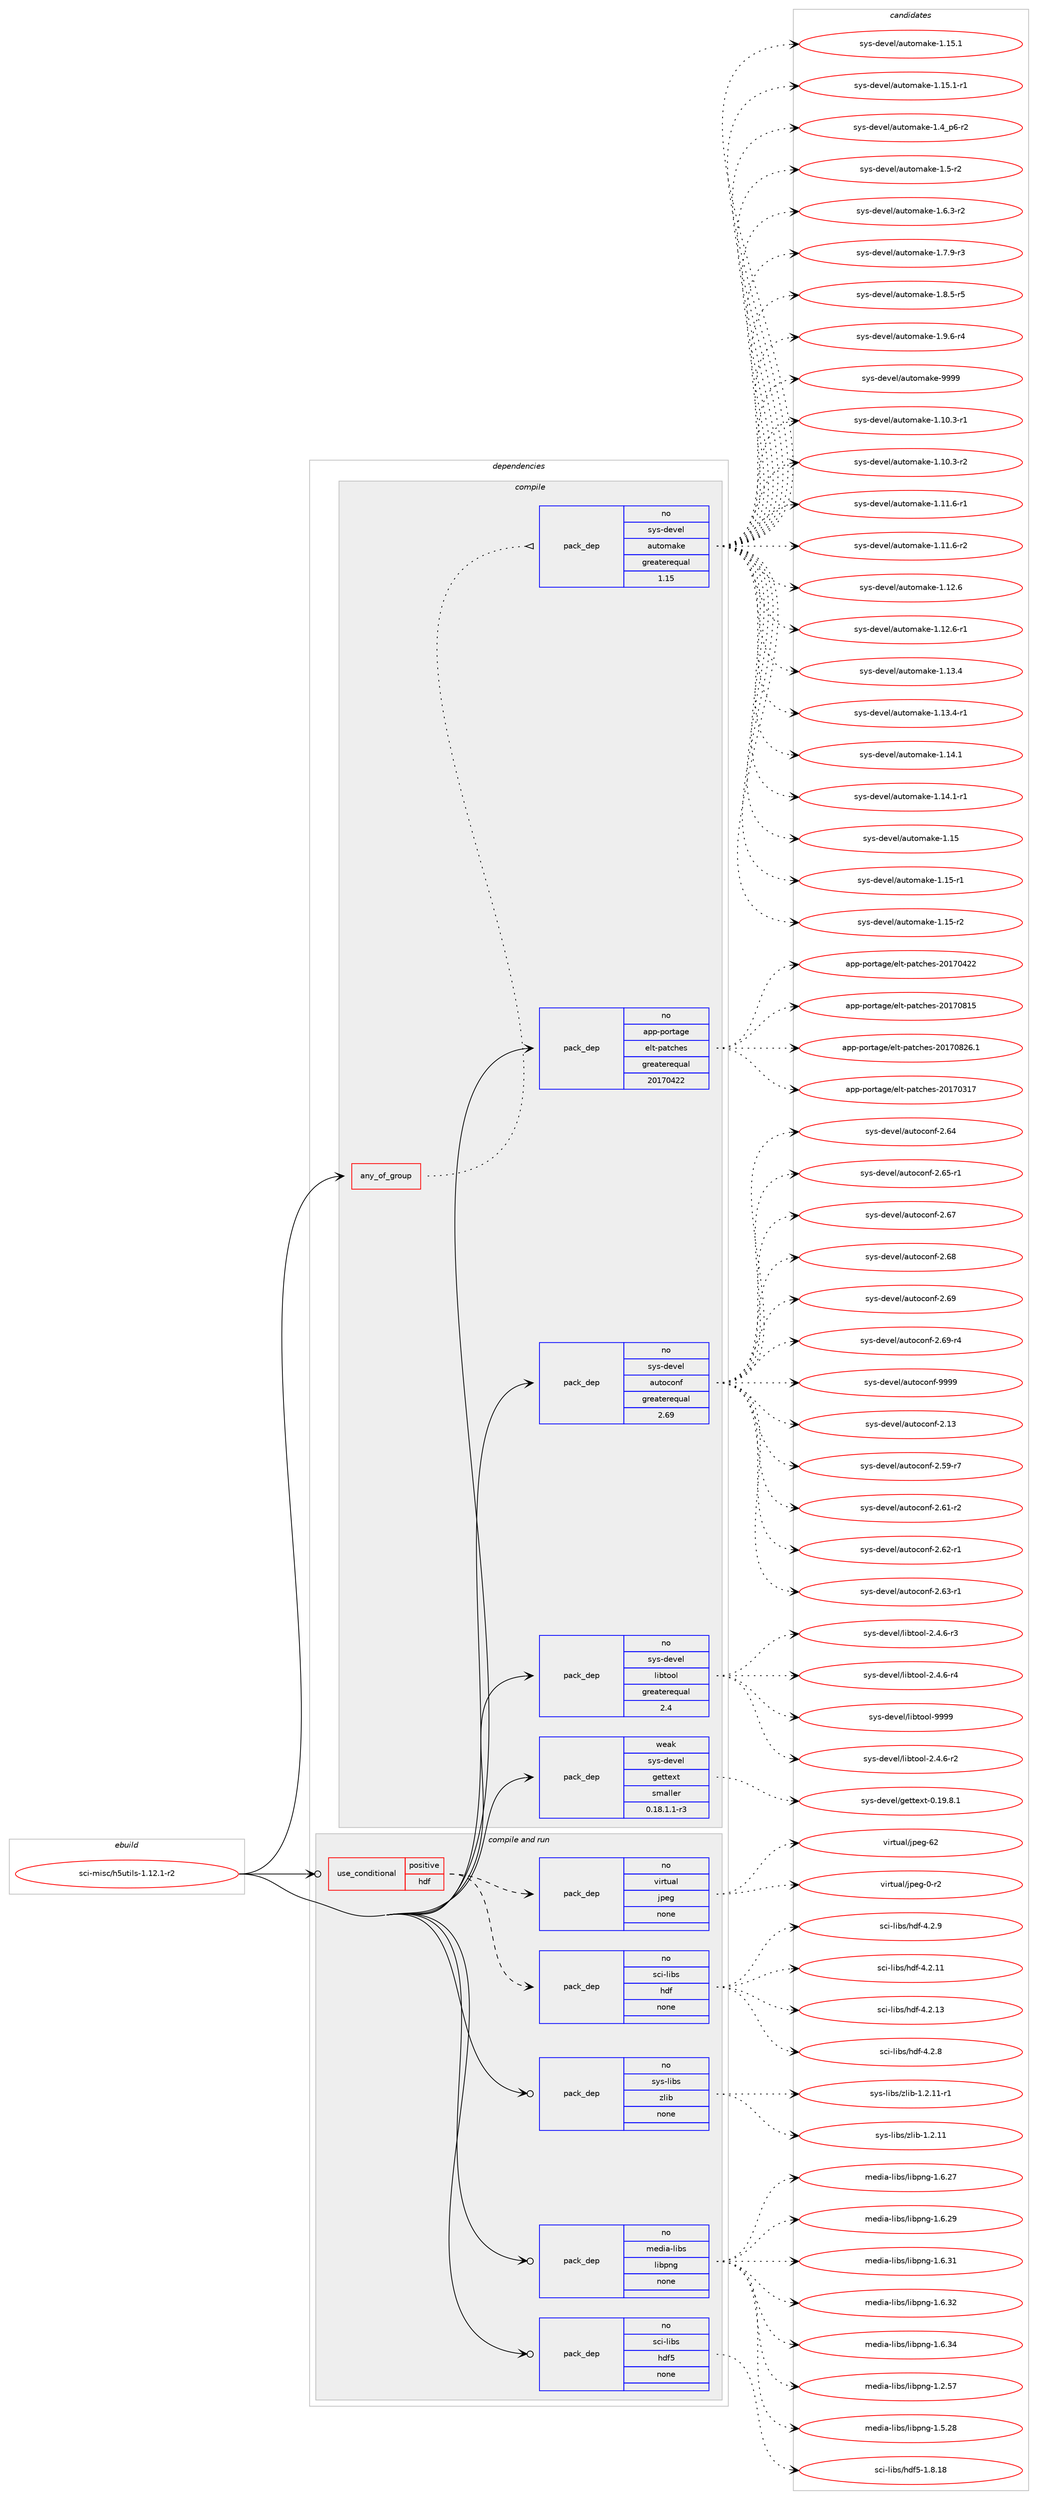 digraph prolog {

# *************
# Graph options
# *************

newrank=true;
concentrate=true;
compound=true;
graph [rankdir=LR,fontname=Helvetica,fontsize=10,ranksep=1.5];#, ranksep=2.5, nodesep=0.2];
edge  [arrowhead=vee];
node  [fontname=Helvetica,fontsize=10];

# **********
# The ebuild
# **********

subgraph cluster_leftcol {
color=gray;
rank=same;
label=<<i>ebuild</i>>;
id [label="sci-misc/h5utils-1.12.1-r2", color=red, width=4, href="../sci-misc/h5utils-1.12.1-r2.svg"];
}

# ****************
# The dependencies
# ****************

subgraph cluster_midcol {
color=gray;
label=<<i>dependencies</i>>;
subgraph cluster_compile {
fillcolor="#eeeeee";
style=filled;
label=<<i>compile</i>>;
subgraph any7752 {
dependency457211 [label=<<TABLE BORDER="0" CELLBORDER="1" CELLSPACING="0" CELLPADDING="4"><TR><TD CELLPADDING="10">any_of_group</TD></TR></TABLE>>, shape=none, color=red];subgraph pack337436 {
dependency457212 [label=<<TABLE BORDER="0" CELLBORDER="1" CELLSPACING="0" CELLPADDING="4" WIDTH="220"><TR><TD ROWSPAN="6" CELLPADDING="30">pack_dep</TD></TR><TR><TD WIDTH="110">no</TD></TR><TR><TD>sys-devel</TD></TR><TR><TD>automake</TD></TR><TR><TD>greaterequal</TD></TR><TR><TD>1.15</TD></TR></TABLE>>, shape=none, color=blue];
}
dependency457211:e -> dependency457212:w [weight=20,style="dotted",arrowhead="oinv"];
}
id:e -> dependency457211:w [weight=20,style="solid",arrowhead="vee"];
subgraph pack337437 {
dependency457213 [label=<<TABLE BORDER="0" CELLBORDER="1" CELLSPACING="0" CELLPADDING="4" WIDTH="220"><TR><TD ROWSPAN="6" CELLPADDING="30">pack_dep</TD></TR><TR><TD WIDTH="110">no</TD></TR><TR><TD>app-portage</TD></TR><TR><TD>elt-patches</TD></TR><TR><TD>greaterequal</TD></TR><TR><TD>20170422</TD></TR></TABLE>>, shape=none, color=blue];
}
id:e -> dependency457213:w [weight=20,style="solid",arrowhead="vee"];
subgraph pack337438 {
dependency457214 [label=<<TABLE BORDER="0" CELLBORDER="1" CELLSPACING="0" CELLPADDING="4" WIDTH="220"><TR><TD ROWSPAN="6" CELLPADDING="30">pack_dep</TD></TR><TR><TD WIDTH="110">no</TD></TR><TR><TD>sys-devel</TD></TR><TR><TD>autoconf</TD></TR><TR><TD>greaterequal</TD></TR><TR><TD>2.69</TD></TR></TABLE>>, shape=none, color=blue];
}
id:e -> dependency457214:w [weight=20,style="solid",arrowhead="vee"];
subgraph pack337439 {
dependency457215 [label=<<TABLE BORDER="0" CELLBORDER="1" CELLSPACING="0" CELLPADDING="4" WIDTH="220"><TR><TD ROWSPAN="6" CELLPADDING="30">pack_dep</TD></TR><TR><TD WIDTH="110">no</TD></TR><TR><TD>sys-devel</TD></TR><TR><TD>libtool</TD></TR><TR><TD>greaterequal</TD></TR><TR><TD>2.4</TD></TR></TABLE>>, shape=none, color=blue];
}
id:e -> dependency457215:w [weight=20,style="solid",arrowhead="vee"];
subgraph pack337440 {
dependency457216 [label=<<TABLE BORDER="0" CELLBORDER="1" CELLSPACING="0" CELLPADDING="4" WIDTH="220"><TR><TD ROWSPAN="6" CELLPADDING="30">pack_dep</TD></TR><TR><TD WIDTH="110">weak</TD></TR><TR><TD>sys-devel</TD></TR><TR><TD>gettext</TD></TR><TR><TD>smaller</TD></TR><TR><TD>0.18.1.1-r3</TD></TR></TABLE>>, shape=none, color=blue];
}
id:e -> dependency457216:w [weight=20,style="solid",arrowhead="vee"];
}
subgraph cluster_compileandrun {
fillcolor="#eeeeee";
style=filled;
label=<<i>compile and run</i>>;
subgraph cond111773 {
dependency457217 [label=<<TABLE BORDER="0" CELLBORDER="1" CELLSPACING="0" CELLPADDING="4"><TR><TD ROWSPAN="3" CELLPADDING="10">use_conditional</TD></TR><TR><TD>positive</TD></TR><TR><TD>hdf</TD></TR></TABLE>>, shape=none, color=red];
subgraph pack337441 {
dependency457218 [label=<<TABLE BORDER="0" CELLBORDER="1" CELLSPACING="0" CELLPADDING="4" WIDTH="220"><TR><TD ROWSPAN="6" CELLPADDING="30">pack_dep</TD></TR><TR><TD WIDTH="110">no</TD></TR><TR><TD>sci-libs</TD></TR><TR><TD>hdf</TD></TR><TR><TD>none</TD></TR><TR><TD></TD></TR></TABLE>>, shape=none, color=blue];
}
dependency457217:e -> dependency457218:w [weight=20,style="dashed",arrowhead="vee"];
subgraph pack337442 {
dependency457219 [label=<<TABLE BORDER="0" CELLBORDER="1" CELLSPACING="0" CELLPADDING="4" WIDTH="220"><TR><TD ROWSPAN="6" CELLPADDING="30">pack_dep</TD></TR><TR><TD WIDTH="110">no</TD></TR><TR><TD>virtual</TD></TR><TR><TD>jpeg</TD></TR><TR><TD>none</TD></TR><TR><TD></TD></TR></TABLE>>, shape=none, color=blue];
}
dependency457217:e -> dependency457219:w [weight=20,style="dashed",arrowhead="vee"];
}
id:e -> dependency457217:w [weight=20,style="solid",arrowhead="odotvee"];
subgraph pack337443 {
dependency457220 [label=<<TABLE BORDER="0" CELLBORDER="1" CELLSPACING="0" CELLPADDING="4" WIDTH="220"><TR><TD ROWSPAN="6" CELLPADDING="30">pack_dep</TD></TR><TR><TD WIDTH="110">no</TD></TR><TR><TD>media-libs</TD></TR><TR><TD>libpng</TD></TR><TR><TD>none</TD></TR><TR><TD></TD></TR></TABLE>>, shape=none, color=blue];
}
id:e -> dependency457220:w [weight=20,style="solid",arrowhead="odotvee"];
subgraph pack337444 {
dependency457221 [label=<<TABLE BORDER="0" CELLBORDER="1" CELLSPACING="0" CELLPADDING="4" WIDTH="220"><TR><TD ROWSPAN="6" CELLPADDING="30">pack_dep</TD></TR><TR><TD WIDTH="110">no</TD></TR><TR><TD>sci-libs</TD></TR><TR><TD>hdf5</TD></TR><TR><TD>none</TD></TR><TR><TD></TD></TR></TABLE>>, shape=none, color=blue];
}
id:e -> dependency457221:w [weight=20,style="solid",arrowhead="odotvee"];
subgraph pack337445 {
dependency457222 [label=<<TABLE BORDER="0" CELLBORDER="1" CELLSPACING="0" CELLPADDING="4" WIDTH="220"><TR><TD ROWSPAN="6" CELLPADDING="30">pack_dep</TD></TR><TR><TD WIDTH="110">no</TD></TR><TR><TD>sys-libs</TD></TR><TR><TD>zlib</TD></TR><TR><TD>none</TD></TR><TR><TD></TD></TR></TABLE>>, shape=none, color=blue];
}
id:e -> dependency457222:w [weight=20,style="solid",arrowhead="odotvee"];
}
subgraph cluster_run {
fillcolor="#eeeeee";
style=filled;
label=<<i>run</i>>;
}
}

# **************
# The candidates
# **************

subgraph cluster_choices {
rank=same;
color=gray;
label=<<i>candidates</i>>;

subgraph choice337436 {
color=black;
nodesep=1;
choice11512111545100101118101108479711711611110997107101454946494846514511449 [label="sys-devel/automake-1.10.3-r1", color=red, width=4,href="../sys-devel/automake-1.10.3-r1.svg"];
choice11512111545100101118101108479711711611110997107101454946494846514511450 [label="sys-devel/automake-1.10.3-r2", color=red, width=4,href="../sys-devel/automake-1.10.3-r2.svg"];
choice11512111545100101118101108479711711611110997107101454946494946544511449 [label="sys-devel/automake-1.11.6-r1", color=red, width=4,href="../sys-devel/automake-1.11.6-r1.svg"];
choice11512111545100101118101108479711711611110997107101454946494946544511450 [label="sys-devel/automake-1.11.6-r2", color=red, width=4,href="../sys-devel/automake-1.11.6-r2.svg"];
choice1151211154510010111810110847971171161111099710710145494649504654 [label="sys-devel/automake-1.12.6", color=red, width=4,href="../sys-devel/automake-1.12.6.svg"];
choice11512111545100101118101108479711711611110997107101454946495046544511449 [label="sys-devel/automake-1.12.6-r1", color=red, width=4,href="../sys-devel/automake-1.12.6-r1.svg"];
choice1151211154510010111810110847971171161111099710710145494649514652 [label="sys-devel/automake-1.13.4", color=red, width=4,href="../sys-devel/automake-1.13.4.svg"];
choice11512111545100101118101108479711711611110997107101454946495146524511449 [label="sys-devel/automake-1.13.4-r1", color=red, width=4,href="../sys-devel/automake-1.13.4-r1.svg"];
choice1151211154510010111810110847971171161111099710710145494649524649 [label="sys-devel/automake-1.14.1", color=red, width=4,href="../sys-devel/automake-1.14.1.svg"];
choice11512111545100101118101108479711711611110997107101454946495246494511449 [label="sys-devel/automake-1.14.1-r1", color=red, width=4,href="../sys-devel/automake-1.14.1-r1.svg"];
choice115121115451001011181011084797117116111109971071014549464953 [label="sys-devel/automake-1.15", color=red, width=4,href="../sys-devel/automake-1.15.svg"];
choice1151211154510010111810110847971171161111099710710145494649534511449 [label="sys-devel/automake-1.15-r1", color=red, width=4,href="../sys-devel/automake-1.15-r1.svg"];
choice1151211154510010111810110847971171161111099710710145494649534511450 [label="sys-devel/automake-1.15-r2", color=red, width=4,href="../sys-devel/automake-1.15-r2.svg"];
choice1151211154510010111810110847971171161111099710710145494649534649 [label="sys-devel/automake-1.15.1", color=red, width=4,href="../sys-devel/automake-1.15.1.svg"];
choice11512111545100101118101108479711711611110997107101454946495346494511449 [label="sys-devel/automake-1.15.1-r1", color=red, width=4,href="../sys-devel/automake-1.15.1-r1.svg"];
choice115121115451001011181011084797117116111109971071014549465295112544511450 [label="sys-devel/automake-1.4_p6-r2", color=red, width=4,href="../sys-devel/automake-1.4_p6-r2.svg"];
choice11512111545100101118101108479711711611110997107101454946534511450 [label="sys-devel/automake-1.5-r2", color=red, width=4,href="../sys-devel/automake-1.5-r2.svg"];
choice115121115451001011181011084797117116111109971071014549465446514511450 [label="sys-devel/automake-1.6.3-r2", color=red, width=4,href="../sys-devel/automake-1.6.3-r2.svg"];
choice115121115451001011181011084797117116111109971071014549465546574511451 [label="sys-devel/automake-1.7.9-r3", color=red, width=4,href="../sys-devel/automake-1.7.9-r3.svg"];
choice115121115451001011181011084797117116111109971071014549465646534511453 [label="sys-devel/automake-1.8.5-r5", color=red, width=4,href="../sys-devel/automake-1.8.5-r5.svg"];
choice115121115451001011181011084797117116111109971071014549465746544511452 [label="sys-devel/automake-1.9.6-r4", color=red, width=4,href="../sys-devel/automake-1.9.6-r4.svg"];
choice115121115451001011181011084797117116111109971071014557575757 [label="sys-devel/automake-9999", color=red, width=4,href="../sys-devel/automake-9999.svg"];
dependency457212:e -> choice11512111545100101118101108479711711611110997107101454946494846514511449:w [style=dotted,weight="100"];
dependency457212:e -> choice11512111545100101118101108479711711611110997107101454946494846514511450:w [style=dotted,weight="100"];
dependency457212:e -> choice11512111545100101118101108479711711611110997107101454946494946544511449:w [style=dotted,weight="100"];
dependency457212:e -> choice11512111545100101118101108479711711611110997107101454946494946544511450:w [style=dotted,weight="100"];
dependency457212:e -> choice1151211154510010111810110847971171161111099710710145494649504654:w [style=dotted,weight="100"];
dependency457212:e -> choice11512111545100101118101108479711711611110997107101454946495046544511449:w [style=dotted,weight="100"];
dependency457212:e -> choice1151211154510010111810110847971171161111099710710145494649514652:w [style=dotted,weight="100"];
dependency457212:e -> choice11512111545100101118101108479711711611110997107101454946495146524511449:w [style=dotted,weight="100"];
dependency457212:e -> choice1151211154510010111810110847971171161111099710710145494649524649:w [style=dotted,weight="100"];
dependency457212:e -> choice11512111545100101118101108479711711611110997107101454946495246494511449:w [style=dotted,weight="100"];
dependency457212:e -> choice115121115451001011181011084797117116111109971071014549464953:w [style=dotted,weight="100"];
dependency457212:e -> choice1151211154510010111810110847971171161111099710710145494649534511449:w [style=dotted,weight="100"];
dependency457212:e -> choice1151211154510010111810110847971171161111099710710145494649534511450:w [style=dotted,weight="100"];
dependency457212:e -> choice1151211154510010111810110847971171161111099710710145494649534649:w [style=dotted,weight="100"];
dependency457212:e -> choice11512111545100101118101108479711711611110997107101454946495346494511449:w [style=dotted,weight="100"];
dependency457212:e -> choice115121115451001011181011084797117116111109971071014549465295112544511450:w [style=dotted,weight="100"];
dependency457212:e -> choice11512111545100101118101108479711711611110997107101454946534511450:w [style=dotted,weight="100"];
dependency457212:e -> choice115121115451001011181011084797117116111109971071014549465446514511450:w [style=dotted,weight="100"];
dependency457212:e -> choice115121115451001011181011084797117116111109971071014549465546574511451:w [style=dotted,weight="100"];
dependency457212:e -> choice115121115451001011181011084797117116111109971071014549465646534511453:w [style=dotted,weight="100"];
dependency457212:e -> choice115121115451001011181011084797117116111109971071014549465746544511452:w [style=dotted,weight="100"];
dependency457212:e -> choice115121115451001011181011084797117116111109971071014557575757:w [style=dotted,weight="100"];
}
subgraph choice337437 {
color=black;
nodesep=1;
choice97112112451121111141169710310147101108116451129711699104101115455048495548514955 [label="app-portage/elt-patches-20170317", color=red, width=4,href="../app-portage/elt-patches-20170317.svg"];
choice97112112451121111141169710310147101108116451129711699104101115455048495548525050 [label="app-portage/elt-patches-20170422", color=red, width=4,href="../app-portage/elt-patches-20170422.svg"];
choice97112112451121111141169710310147101108116451129711699104101115455048495548564953 [label="app-portage/elt-patches-20170815", color=red, width=4,href="../app-portage/elt-patches-20170815.svg"];
choice971121124511211111411697103101471011081164511297116991041011154550484955485650544649 [label="app-portage/elt-patches-20170826.1", color=red, width=4,href="../app-portage/elt-patches-20170826.1.svg"];
dependency457213:e -> choice97112112451121111141169710310147101108116451129711699104101115455048495548514955:w [style=dotted,weight="100"];
dependency457213:e -> choice97112112451121111141169710310147101108116451129711699104101115455048495548525050:w [style=dotted,weight="100"];
dependency457213:e -> choice97112112451121111141169710310147101108116451129711699104101115455048495548564953:w [style=dotted,weight="100"];
dependency457213:e -> choice971121124511211111411697103101471011081164511297116991041011154550484955485650544649:w [style=dotted,weight="100"];
}
subgraph choice337438 {
color=black;
nodesep=1;
choice115121115451001011181011084797117116111991111101024550464951 [label="sys-devel/autoconf-2.13", color=red, width=4,href="../sys-devel/autoconf-2.13.svg"];
choice1151211154510010111810110847971171161119911111010245504653574511455 [label="sys-devel/autoconf-2.59-r7", color=red, width=4,href="../sys-devel/autoconf-2.59-r7.svg"];
choice1151211154510010111810110847971171161119911111010245504654494511450 [label="sys-devel/autoconf-2.61-r2", color=red, width=4,href="../sys-devel/autoconf-2.61-r2.svg"];
choice1151211154510010111810110847971171161119911111010245504654504511449 [label="sys-devel/autoconf-2.62-r1", color=red, width=4,href="../sys-devel/autoconf-2.62-r1.svg"];
choice1151211154510010111810110847971171161119911111010245504654514511449 [label="sys-devel/autoconf-2.63-r1", color=red, width=4,href="../sys-devel/autoconf-2.63-r1.svg"];
choice115121115451001011181011084797117116111991111101024550465452 [label="sys-devel/autoconf-2.64", color=red, width=4,href="../sys-devel/autoconf-2.64.svg"];
choice1151211154510010111810110847971171161119911111010245504654534511449 [label="sys-devel/autoconf-2.65-r1", color=red, width=4,href="../sys-devel/autoconf-2.65-r1.svg"];
choice115121115451001011181011084797117116111991111101024550465455 [label="sys-devel/autoconf-2.67", color=red, width=4,href="../sys-devel/autoconf-2.67.svg"];
choice115121115451001011181011084797117116111991111101024550465456 [label="sys-devel/autoconf-2.68", color=red, width=4,href="../sys-devel/autoconf-2.68.svg"];
choice115121115451001011181011084797117116111991111101024550465457 [label="sys-devel/autoconf-2.69", color=red, width=4,href="../sys-devel/autoconf-2.69.svg"];
choice1151211154510010111810110847971171161119911111010245504654574511452 [label="sys-devel/autoconf-2.69-r4", color=red, width=4,href="../sys-devel/autoconf-2.69-r4.svg"];
choice115121115451001011181011084797117116111991111101024557575757 [label="sys-devel/autoconf-9999", color=red, width=4,href="../sys-devel/autoconf-9999.svg"];
dependency457214:e -> choice115121115451001011181011084797117116111991111101024550464951:w [style=dotted,weight="100"];
dependency457214:e -> choice1151211154510010111810110847971171161119911111010245504653574511455:w [style=dotted,weight="100"];
dependency457214:e -> choice1151211154510010111810110847971171161119911111010245504654494511450:w [style=dotted,weight="100"];
dependency457214:e -> choice1151211154510010111810110847971171161119911111010245504654504511449:w [style=dotted,weight="100"];
dependency457214:e -> choice1151211154510010111810110847971171161119911111010245504654514511449:w [style=dotted,weight="100"];
dependency457214:e -> choice115121115451001011181011084797117116111991111101024550465452:w [style=dotted,weight="100"];
dependency457214:e -> choice1151211154510010111810110847971171161119911111010245504654534511449:w [style=dotted,weight="100"];
dependency457214:e -> choice115121115451001011181011084797117116111991111101024550465455:w [style=dotted,weight="100"];
dependency457214:e -> choice115121115451001011181011084797117116111991111101024550465456:w [style=dotted,weight="100"];
dependency457214:e -> choice115121115451001011181011084797117116111991111101024550465457:w [style=dotted,weight="100"];
dependency457214:e -> choice1151211154510010111810110847971171161119911111010245504654574511452:w [style=dotted,weight="100"];
dependency457214:e -> choice115121115451001011181011084797117116111991111101024557575757:w [style=dotted,weight="100"];
}
subgraph choice337439 {
color=black;
nodesep=1;
choice1151211154510010111810110847108105981161111111084550465246544511450 [label="sys-devel/libtool-2.4.6-r2", color=red, width=4,href="../sys-devel/libtool-2.4.6-r2.svg"];
choice1151211154510010111810110847108105981161111111084550465246544511451 [label="sys-devel/libtool-2.4.6-r3", color=red, width=4,href="../sys-devel/libtool-2.4.6-r3.svg"];
choice1151211154510010111810110847108105981161111111084550465246544511452 [label="sys-devel/libtool-2.4.6-r4", color=red, width=4,href="../sys-devel/libtool-2.4.6-r4.svg"];
choice1151211154510010111810110847108105981161111111084557575757 [label="sys-devel/libtool-9999", color=red, width=4,href="../sys-devel/libtool-9999.svg"];
dependency457215:e -> choice1151211154510010111810110847108105981161111111084550465246544511450:w [style=dotted,weight="100"];
dependency457215:e -> choice1151211154510010111810110847108105981161111111084550465246544511451:w [style=dotted,weight="100"];
dependency457215:e -> choice1151211154510010111810110847108105981161111111084550465246544511452:w [style=dotted,weight="100"];
dependency457215:e -> choice1151211154510010111810110847108105981161111111084557575757:w [style=dotted,weight="100"];
}
subgraph choice337440 {
color=black;
nodesep=1;
choice1151211154510010111810110847103101116116101120116454846495746564649 [label="sys-devel/gettext-0.19.8.1", color=red, width=4,href="../sys-devel/gettext-0.19.8.1.svg"];
dependency457216:e -> choice1151211154510010111810110847103101116116101120116454846495746564649:w [style=dotted,weight="100"];
}
subgraph choice337441 {
color=black;
nodesep=1;
choice1159910545108105981154710410010245524650464949 [label="sci-libs/hdf-4.2.11", color=red, width=4,href="../sci-libs/hdf-4.2.11.svg"];
choice1159910545108105981154710410010245524650464951 [label="sci-libs/hdf-4.2.13", color=red, width=4,href="../sci-libs/hdf-4.2.13.svg"];
choice11599105451081059811547104100102455246504656 [label="sci-libs/hdf-4.2.8", color=red, width=4,href="../sci-libs/hdf-4.2.8.svg"];
choice11599105451081059811547104100102455246504657 [label="sci-libs/hdf-4.2.9", color=red, width=4,href="../sci-libs/hdf-4.2.9.svg"];
dependency457218:e -> choice1159910545108105981154710410010245524650464949:w [style=dotted,weight="100"];
dependency457218:e -> choice1159910545108105981154710410010245524650464951:w [style=dotted,weight="100"];
dependency457218:e -> choice11599105451081059811547104100102455246504656:w [style=dotted,weight="100"];
dependency457218:e -> choice11599105451081059811547104100102455246504657:w [style=dotted,weight="100"];
}
subgraph choice337442 {
color=black;
nodesep=1;
choice118105114116117971084710611210110345484511450 [label="virtual/jpeg-0-r2", color=red, width=4,href="../virtual/jpeg-0-r2.svg"];
choice1181051141161179710847106112101103455450 [label="virtual/jpeg-62", color=red, width=4,href="../virtual/jpeg-62.svg"];
dependency457219:e -> choice118105114116117971084710611210110345484511450:w [style=dotted,weight="100"];
dependency457219:e -> choice1181051141161179710847106112101103455450:w [style=dotted,weight="100"];
}
subgraph choice337443 {
color=black;
nodesep=1;
choice109101100105974510810598115471081059811211010345494650465355 [label="media-libs/libpng-1.2.57", color=red, width=4,href="../media-libs/libpng-1.2.57.svg"];
choice109101100105974510810598115471081059811211010345494653465056 [label="media-libs/libpng-1.5.28", color=red, width=4,href="../media-libs/libpng-1.5.28.svg"];
choice109101100105974510810598115471081059811211010345494654465055 [label="media-libs/libpng-1.6.27", color=red, width=4,href="../media-libs/libpng-1.6.27.svg"];
choice109101100105974510810598115471081059811211010345494654465057 [label="media-libs/libpng-1.6.29", color=red, width=4,href="../media-libs/libpng-1.6.29.svg"];
choice109101100105974510810598115471081059811211010345494654465149 [label="media-libs/libpng-1.6.31", color=red, width=4,href="../media-libs/libpng-1.6.31.svg"];
choice109101100105974510810598115471081059811211010345494654465150 [label="media-libs/libpng-1.6.32", color=red, width=4,href="../media-libs/libpng-1.6.32.svg"];
choice109101100105974510810598115471081059811211010345494654465152 [label="media-libs/libpng-1.6.34", color=red, width=4,href="../media-libs/libpng-1.6.34.svg"];
dependency457220:e -> choice109101100105974510810598115471081059811211010345494650465355:w [style=dotted,weight="100"];
dependency457220:e -> choice109101100105974510810598115471081059811211010345494653465056:w [style=dotted,weight="100"];
dependency457220:e -> choice109101100105974510810598115471081059811211010345494654465055:w [style=dotted,weight="100"];
dependency457220:e -> choice109101100105974510810598115471081059811211010345494654465057:w [style=dotted,weight="100"];
dependency457220:e -> choice109101100105974510810598115471081059811211010345494654465149:w [style=dotted,weight="100"];
dependency457220:e -> choice109101100105974510810598115471081059811211010345494654465150:w [style=dotted,weight="100"];
dependency457220:e -> choice109101100105974510810598115471081059811211010345494654465152:w [style=dotted,weight="100"];
}
subgraph choice337444 {
color=black;
nodesep=1;
choice115991054510810598115471041001025345494656464956 [label="sci-libs/hdf5-1.8.18", color=red, width=4,href="../sci-libs/hdf5-1.8.18.svg"];
dependency457221:e -> choice115991054510810598115471041001025345494656464956:w [style=dotted,weight="100"];
}
subgraph choice337445 {
color=black;
nodesep=1;
choice1151211154510810598115471221081059845494650464949 [label="sys-libs/zlib-1.2.11", color=red, width=4,href="../sys-libs/zlib-1.2.11.svg"];
choice11512111545108105981154712210810598454946504649494511449 [label="sys-libs/zlib-1.2.11-r1", color=red, width=4,href="../sys-libs/zlib-1.2.11-r1.svg"];
dependency457222:e -> choice1151211154510810598115471221081059845494650464949:w [style=dotted,weight="100"];
dependency457222:e -> choice11512111545108105981154712210810598454946504649494511449:w [style=dotted,weight="100"];
}
}

}
